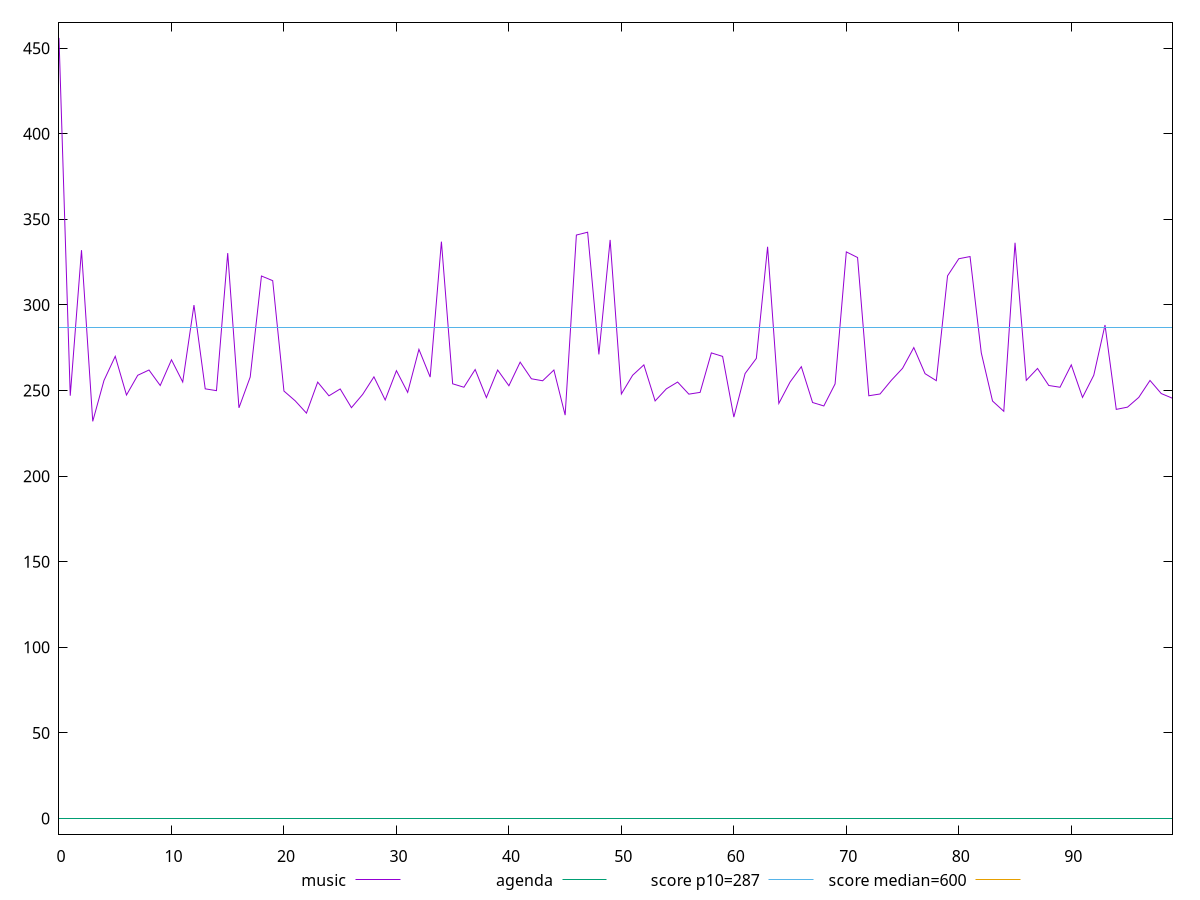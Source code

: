reset

$music <<EOF
0 456
1 247
2 332
3 232
4 255.91000000000076
5 270.0000000000018
6 247.39649999999983
7 258.9210000000003
8 261.9999999999991
9 252.95050000000083
10 267.95899999999983
11 254.98000000000047
12 299.9485000000004
13 251
14 249.94750000000022
15 330.28649999999925
16 239.89849999999933
17 257.89850000000115
18 316.91150000000107
19 314.1859999999997
20 249.70999999999822
21 244.0000000000009
22 236.81249999999818
23 254.9295000000002
24 246.92999999999938
25 250.9314999999997
26 240
27 247.75550000000112
28 258
29 244.5
30 261.61399999999867
31 248.9319999999998
32 274.0630000000001
33 257.8665000000001
34 337
35 253.9469999999992
36 251.9364999999989
37 262.29100000000017
38 245.89599999999882
39 262.0000000000009
40 252.8020000000006
41 266.59300000000076
42 256.8819999999996
43 255.71349999999984
44 262
45 235.64800000000014
46 340.84699999999975
47 342.4999999999991
48 271.1230000000005
49 338.0000000000009
50 247.9999999999991
51 258.932499999999
52 264.9999999999991
53 243.9414999999999
54 251
55 254.96250000000146
56 247.90200000000004
57 248.93399999999838
58 272
59 269.9414999999999
60 234.5
61 259.9459999999999
62 268.78399999999965
63 334
64 242.5
65 255
66 263.9440000000004
67 243.01999999999953
68 241
69 253.8689999999997
70 331.0000000000009
71 327.71650000000045
72 246.96150000000034
73 248
74 255.96450000000004
75 262.9939999999988
76 275.10499999999956
77 259.869999999999
78 255.77449999999953
79 317
80 327
81 328.2774999999983
82 271.9965000000002
83 243.8770000000004
84 237.88649999999961
85 336.32700000000114
86 255.96350000000075
87 262.90650000000096
88 252.96000000000095
89 251.93150000000242
90 265
91 246
92 258.9315000000006
93 288.28949999999986
94 239
95 240.30999999999858
96 246.0000000000009
97 255.89800000000014
98 248.2440000000015
99 245.5
EOF

$agenda <<EOF
0 0
1 0
2 0
3 0
4 0
5 0
6 0
7 0
8 0
9 0
10 0
11 0
12 0
13 0
14 0
15 0
16 0
17 0
18 0
19 0
20 0
21 0
22 0
23 0
24 0
25 0
26 0
27 0
28 0
29 0
30 0
31 0
32 0
33 0
34 0
35 0
36 0
37 0
38 0
39 0
40 0
41 0
42 0
43 0
44 0
45 0
46 0
47 0
48 0
49 0
50 0
51 0
52 0
53 0
54 0
55 0
56 0
57 0
58 0
59 0
60 0
61 0
62 0
63 0
64 0
65 0
66 0
67 0
68 0
69 0
70 0
71 0
72 0
73 0
74 0
75 0
76 0
77 0
78 0
79 0
80 0
81 0
82 0
83 0
84 0
85 0
86 0
87 0
88 0
89 0
90 0
91 0
92 0
93 0
94 0
95 0
96 0
97 0
98 0
99 0
EOF

set key outside below
set xrange [0:99]
set yrange [-9.120000000000001:465.12]
set trange [-9.120000000000001:465.12]
set terminal svg size 640, 520 enhanced background rgb 'white'
set output "reports/report_00030_2021-02-24T20-42-31.540Z/total-blocking-time/comparison/line/0_vs_1.svg"

plot $music title "music" with line, \
     $agenda title "agenda" with line, \
     287 title "score p10=287", \
     600 title "score median=600"

reset
